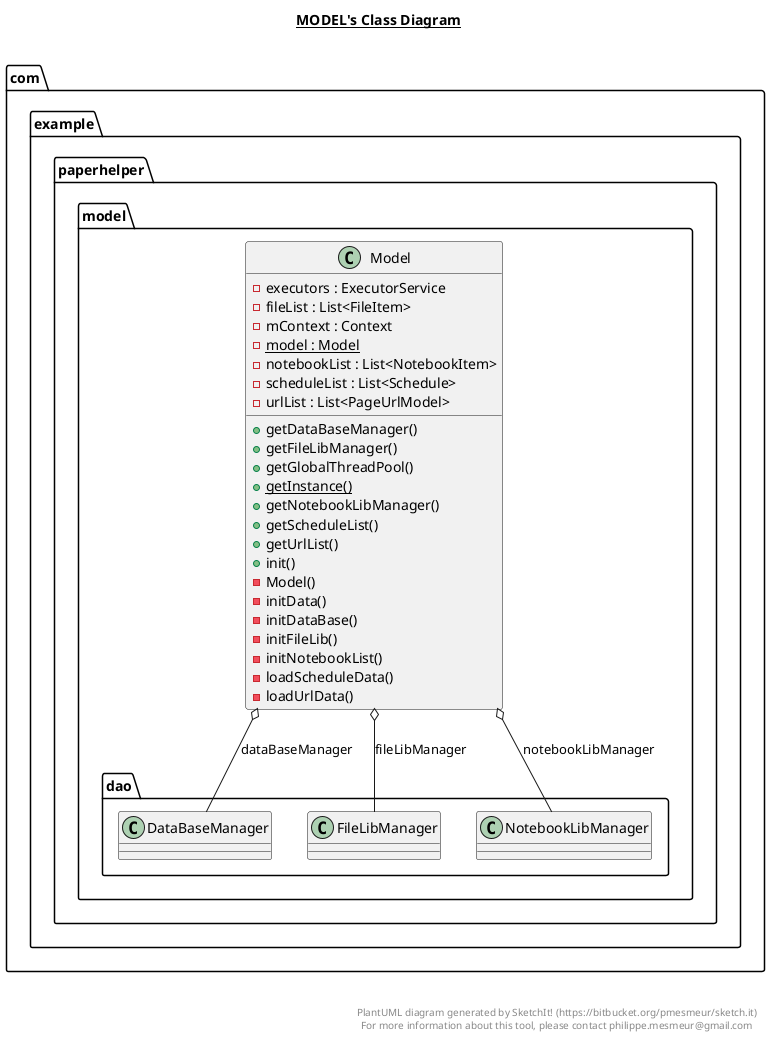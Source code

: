 @startuml

title __MODEL's Class Diagram__\n

  namespace com.example.paperhelper {
    namespace model {
      class com.example.paperhelper.model.Model {
          - executors : ExecutorService
          - fileList : List<FileItem>
          - mContext : Context
          {static} - model : Model
          - notebookList : List<NotebookItem>
          - scheduleList : List<Schedule>
          - urlList : List<PageUrlModel>
          + getDataBaseManager()
          + getFileLibManager()
          + getGlobalThreadPool()
          {static} + getInstance()
          + getNotebookLibManager()
          + getScheduleList()
          + getUrlList()
          + init()
          - Model()
          - initData()
          - initDataBase()
          - initFileLib()
          - initNotebookList()
          - loadScheduleData()
          - loadUrlData()
      }
    }
  }
  

  com.example.paperhelper.model.Model o-- com.example.paperhelper.model.dao.DataBaseManager : dataBaseManager
  com.example.paperhelper.model.Model o-- com.example.paperhelper.model.dao.FileLibManager : fileLibManager
  com.example.paperhelper.model.Model o-- com.example.paperhelper.model.dao.NotebookLibManager : notebookLibManager


right footer


PlantUML diagram generated by SketchIt! (https://bitbucket.org/pmesmeur/sketch.it)
For more information about this tool, please contact philippe.mesmeur@gmail.com
endfooter

@enduml
